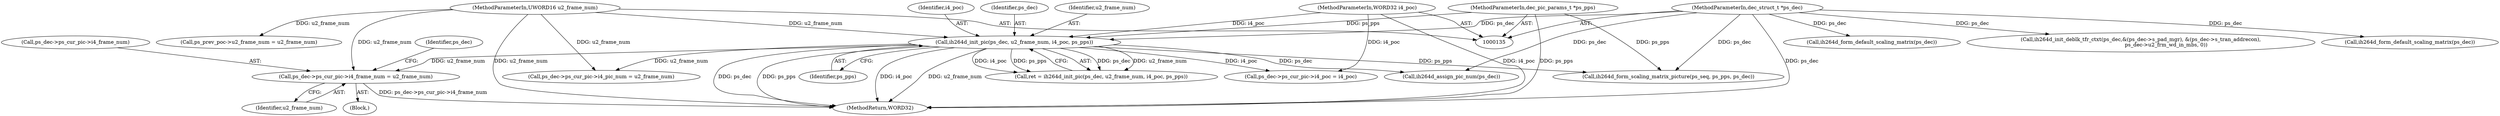 digraph "0_Android_f634481e940421020e52f511c1fb34aac1db4b2f@pointer" {
"1001186" [label="(Call,ps_dec->ps_cur_pic->i4_frame_num = u2_frame_num)"];
"1000590" [label="(Call,ih264d_init_pic(ps_dec, u2_frame_num, i4_poc, ps_pps))"];
"1000136" [label="(MethodParameterIn,dec_struct_t *ps_dec)"];
"1000139" [label="(MethodParameterIn,UWORD16 u2_frame_num)"];
"1000137" [label="(MethodParameterIn,WORD32 i4_poc)"];
"1000140" [label="(MethodParameterIn,dec_pic_params_t *ps_pps)"];
"1000592" [label="(Identifier,u2_frame_num)"];
"1001193" [label="(Call,ps_dec->ps_cur_pic->i4_pic_num = u2_frame_num)"];
"1001192" [label="(Identifier,u2_frame_num)"];
"1000593" [label="(Identifier,i4_poc)"];
"1000139" [label="(MethodParameterIn,UWORD16 u2_frame_num)"];
"1000588" [label="(Call,ret = ih264d_init_pic(ps_dec, u2_frame_num, i4_poc, ps_pps))"];
"1002009" [label="(Call,ih264d_form_default_scaling_matrix(ps_dec))"];
"1001996" [label="(Call,ih264d_form_scaling_matrix_picture(ps_seq, ps_pps, ps_dec))"];
"1001187" [label="(Call,ps_dec->ps_cur_pic->i4_frame_num)"];
"1001179" [label="(Call,ps_dec->ps_cur_pic->i4_poc = i4_poc)"];
"1002104" [label="(Call,ih264d_init_deblk_tfr_ctxt(ps_dec,&(ps_dec->s_pad_mgr), &(ps_dec->s_tran_addrecon),\n                               ps_dec->u2_frm_wd_in_mbs, 0))"];
"1000140" [label="(MethodParameterIn,dec_pic_params_t *ps_pps)"];
"1000252" [label="(Call,ps_prev_poc->u2_frame_num = u2_frame_num)"];
"1001196" [label="(Identifier,ps_dec)"];
"1000590" [label="(Call,ih264d_init_pic(ps_dec, u2_frame_num, i4_poc, ps_pps))"];
"1001944" [label="(Call,ih264d_assign_pic_num(ps_dec))"];
"1000594" [label="(Identifier,ps_pps)"];
"1000591" [label="(Identifier,ps_dec)"];
"1000137" [label="(MethodParameterIn,WORD32 i4_poc)"];
"1000141" [label="(Block,)"];
"1001186" [label="(Call,ps_dec->ps_cur_pic->i4_frame_num = u2_frame_num)"];
"1000136" [label="(MethodParameterIn,dec_struct_t *ps_dec)"];
"1002025" [label="(Call,ih264d_form_default_scaling_matrix(ps_dec))"];
"1002154" [label="(MethodReturn,WORD32)"];
"1001186" -> "1000141"  [label="AST: "];
"1001186" -> "1001192"  [label="CFG: "];
"1001187" -> "1001186"  [label="AST: "];
"1001192" -> "1001186"  [label="AST: "];
"1001196" -> "1001186"  [label="CFG: "];
"1001186" -> "1002154"  [label="DDG: ps_dec->ps_cur_pic->i4_frame_num"];
"1000590" -> "1001186"  [label="DDG: u2_frame_num"];
"1000139" -> "1001186"  [label="DDG: u2_frame_num"];
"1000590" -> "1000588"  [label="AST: "];
"1000590" -> "1000594"  [label="CFG: "];
"1000591" -> "1000590"  [label="AST: "];
"1000592" -> "1000590"  [label="AST: "];
"1000593" -> "1000590"  [label="AST: "];
"1000594" -> "1000590"  [label="AST: "];
"1000588" -> "1000590"  [label="CFG: "];
"1000590" -> "1002154"  [label="DDG: u2_frame_num"];
"1000590" -> "1002154"  [label="DDG: ps_dec"];
"1000590" -> "1002154"  [label="DDG: ps_pps"];
"1000590" -> "1002154"  [label="DDG: i4_poc"];
"1000590" -> "1000588"  [label="DDG: ps_dec"];
"1000590" -> "1000588"  [label="DDG: u2_frame_num"];
"1000590" -> "1000588"  [label="DDG: i4_poc"];
"1000590" -> "1000588"  [label="DDG: ps_pps"];
"1000136" -> "1000590"  [label="DDG: ps_dec"];
"1000139" -> "1000590"  [label="DDG: u2_frame_num"];
"1000137" -> "1000590"  [label="DDG: i4_poc"];
"1000140" -> "1000590"  [label="DDG: ps_pps"];
"1000590" -> "1001179"  [label="DDG: i4_poc"];
"1000590" -> "1001193"  [label="DDG: u2_frame_num"];
"1000590" -> "1001944"  [label="DDG: ps_dec"];
"1000590" -> "1001996"  [label="DDG: ps_pps"];
"1000136" -> "1000135"  [label="AST: "];
"1000136" -> "1002154"  [label="DDG: ps_dec"];
"1000136" -> "1001944"  [label="DDG: ps_dec"];
"1000136" -> "1001996"  [label="DDG: ps_dec"];
"1000136" -> "1002009"  [label="DDG: ps_dec"];
"1000136" -> "1002025"  [label="DDG: ps_dec"];
"1000136" -> "1002104"  [label="DDG: ps_dec"];
"1000139" -> "1000135"  [label="AST: "];
"1000139" -> "1002154"  [label="DDG: u2_frame_num"];
"1000139" -> "1000252"  [label="DDG: u2_frame_num"];
"1000139" -> "1001193"  [label="DDG: u2_frame_num"];
"1000137" -> "1000135"  [label="AST: "];
"1000137" -> "1002154"  [label="DDG: i4_poc"];
"1000137" -> "1001179"  [label="DDG: i4_poc"];
"1000140" -> "1000135"  [label="AST: "];
"1000140" -> "1002154"  [label="DDG: ps_pps"];
"1000140" -> "1001996"  [label="DDG: ps_pps"];
}
